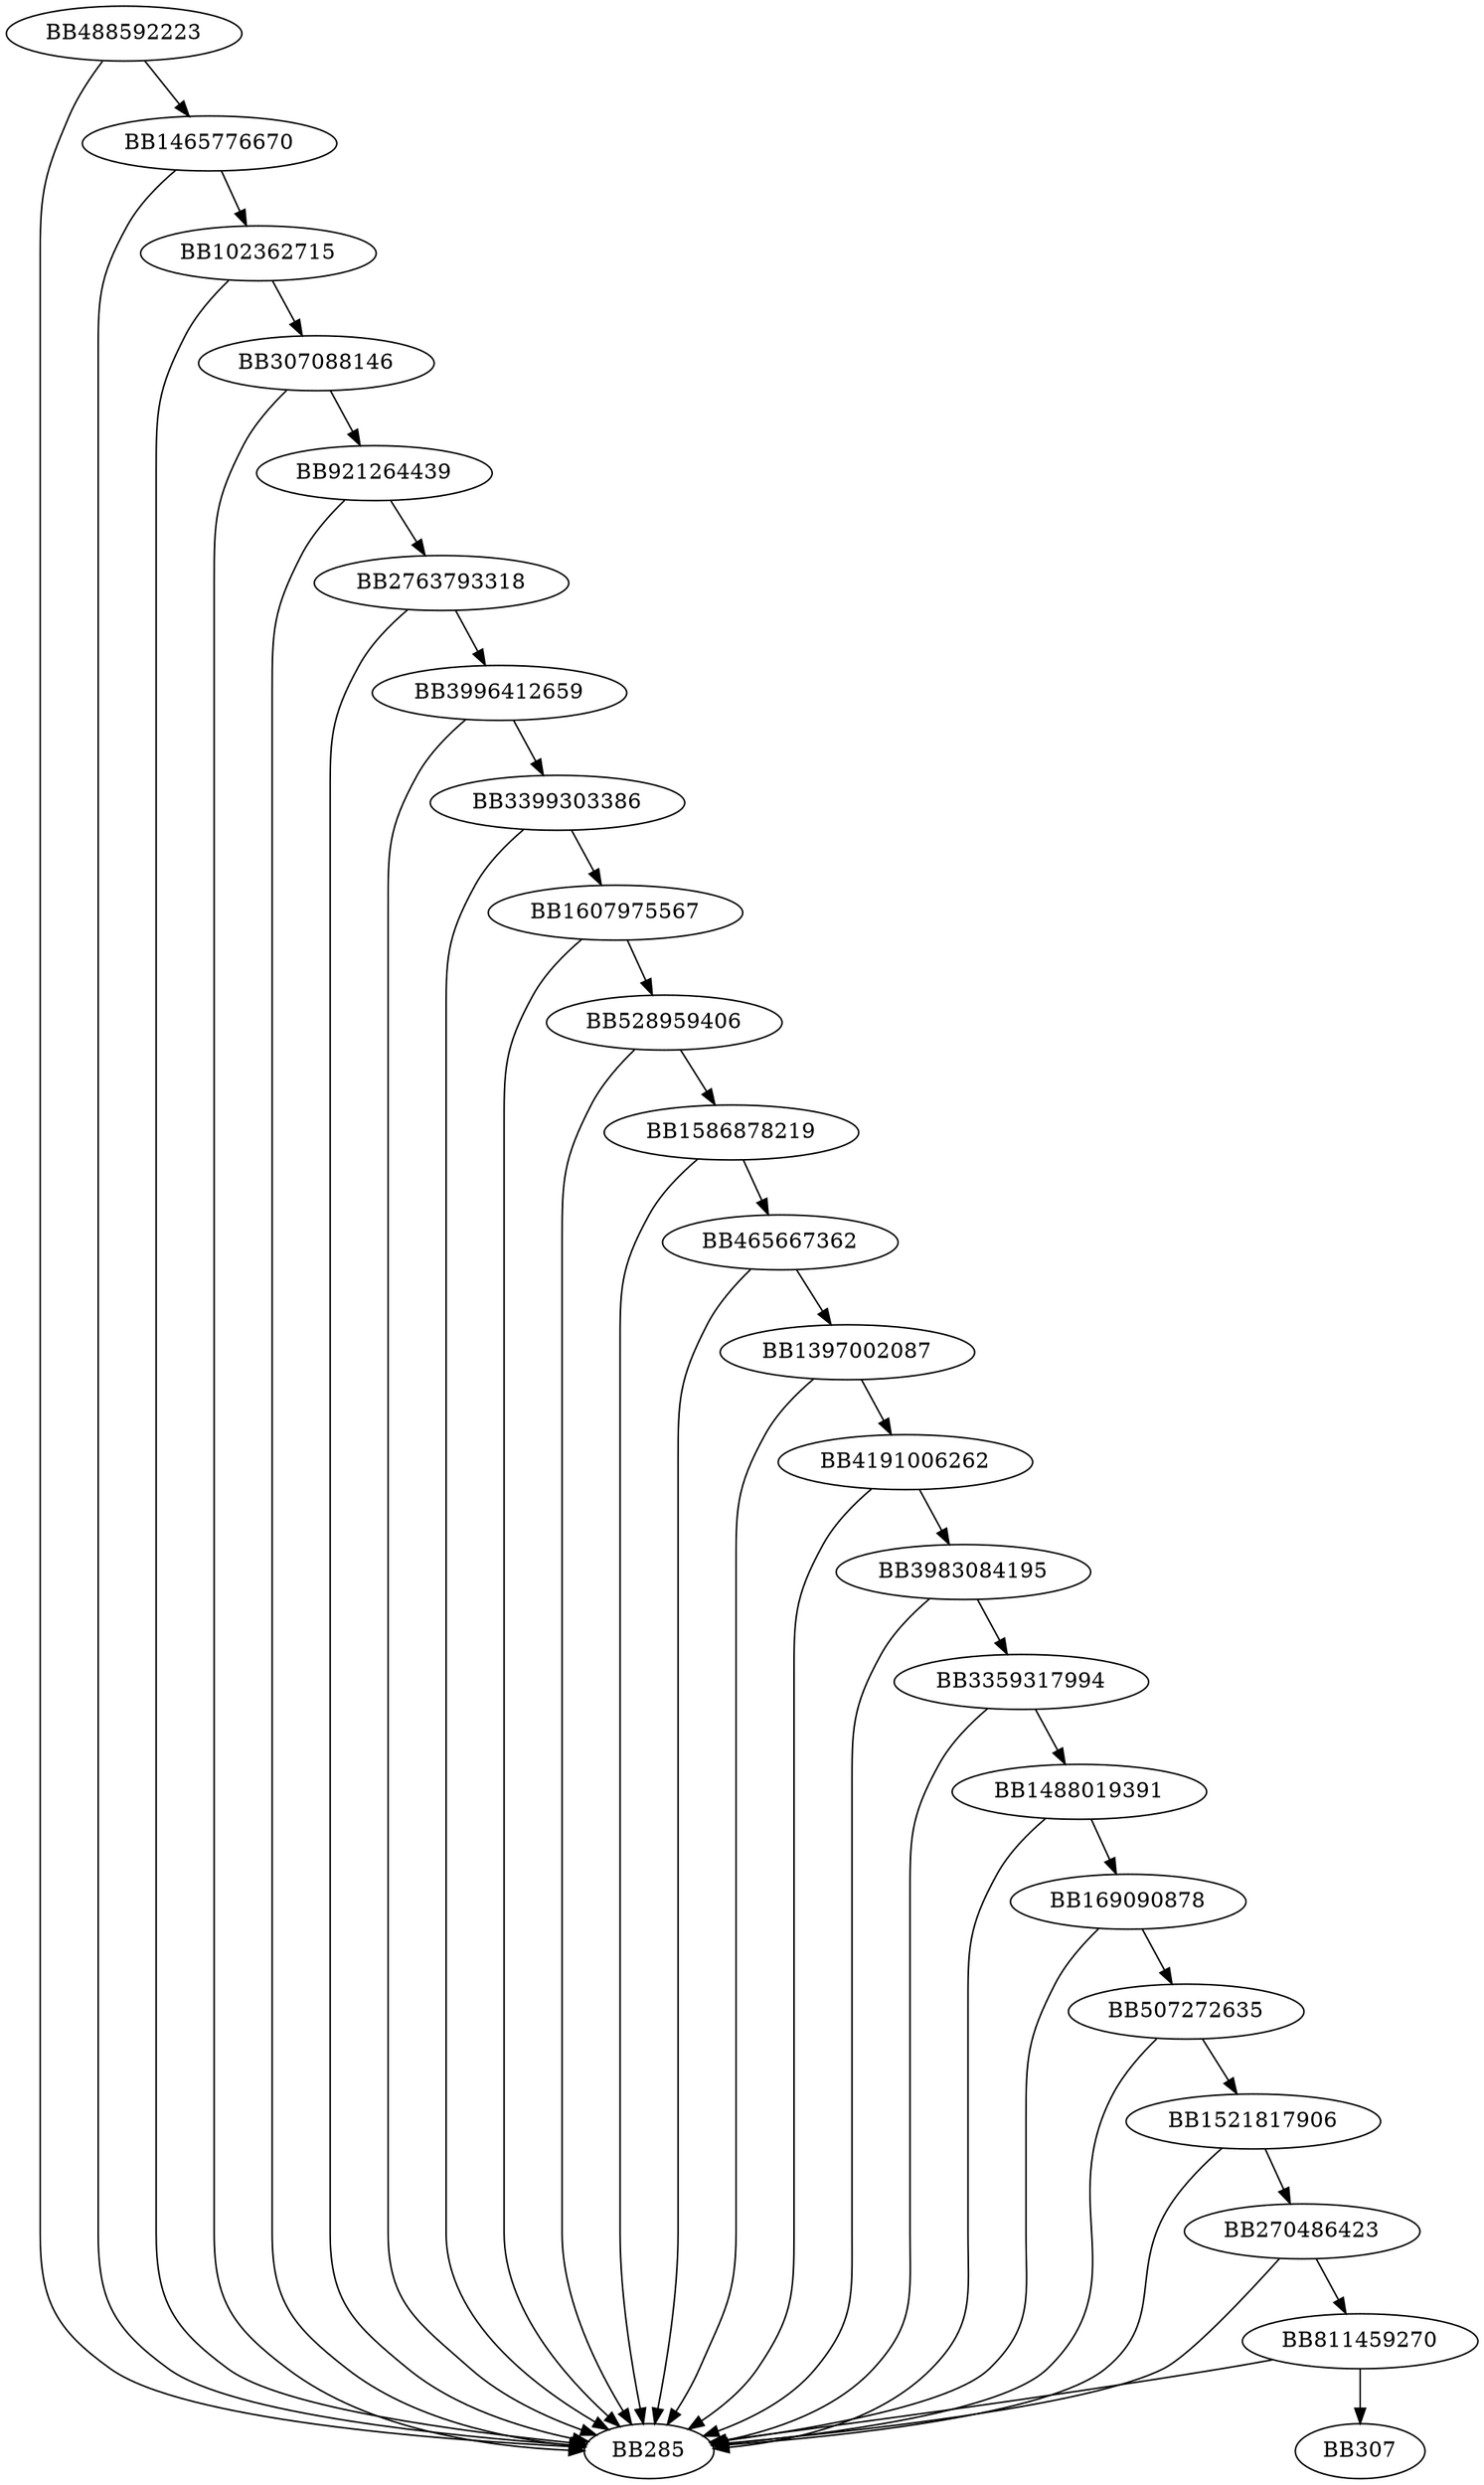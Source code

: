 digraph G{
	BB488592223->BB285;
	BB488592223->BB1465776670;
	BB1465776670->BB285;
	BB1465776670->BB102362715;
	BB102362715->BB285;
	BB102362715->BB307088146;
	BB307088146->BB285;
	BB307088146->BB921264439;
	BB921264439->BB285;
	BB921264439->BB2763793318;
	BB2763793318->BB285;
	BB2763793318->BB3996412659;
	BB3996412659->BB285;
	BB3996412659->BB3399303386;
	BB3399303386->BB285;
	BB3399303386->BB1607975567;
	BB1607975567->BB285;
	BB1607975567->BB528959406;
	BB528959406->BB285;
	BB528959406->BB1586878219;
	BB1586878219->BB285;
	BB1586878219->BB465667362;
	BB465667362->BB285;
	BB465667362->BB1397002087;
	BB1397002087->BB285;
	BB1397002087->BB4191006262;
	BB4191006262->BB285;
	BB4191006262->BB3983084195;
	BB3983084195->BB285;
	BB3983084195->BB3359317994;
	BB3359317994->BB285;
	BB3359317994->BB1488019391;
	BB1488019391->BB285;
	BB1488019391->BB169090878;
	BB169090878->BB285;
	BB169090878->BB507272635;
	BB507272635->BB285;
	BB507272635->BB1521817906;
	BB1521817906->BB285;
	BB1521817906->BB270486423;
	BB270486423->BB285;
	BB270486423->BB811459270;
	BB811459270->BB285;
	BB811459270->BB307;
}
